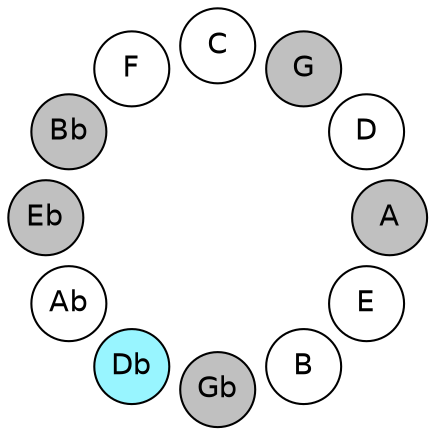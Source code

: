
graph {

layout = circo;
mindist = .1

node [shape = circle, fontname = Helvetica, margin = 0, style = filled]
edge [style=invis]

subgraph 1 {
	E -- B -- Gb -- Db -- Ab -- Eb -- Bb -- F -- C -- G -- D -- A -- E
}

E [fillcolor = white];
B [fillcolor = white];
Gb [fillcolor = gray];
Db [fillcolor = cadetblue1];
Ab [fillcolor = white];
Eb [fillcolor = gray];
Bb [fillcolor = gray];
F [fillcolor = white];
C [fillcolor = white];
G [fillcolor = gray];
D [fillcolor = white];
A [fillcolor = gray];
}
